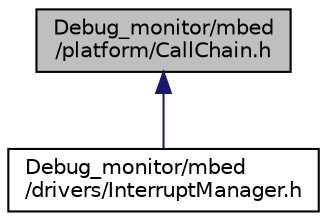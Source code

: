 digraph "Debug_monitor/mbed/platform/CallChain.h"
{
 // LATEX_PDF_SIZE
  edge [fontname="Helvetica",fontsize="10",labelfontname="Helvetica",labelfontsize="10"];
  node [fontname="Helvetica",fontsize="10",shape=record];
  Node1 [label="Debug_monitor/mbed\l/platform/CallChain.h",height=0.2,width=0.4,color="black", fillcolor="grey75", style="filled", fontcolor="black",tooltip=" "];
  Node1 -> Node2 [dir="back",color="midnightblue",fontsize="10",style="solid",fontname="Helvetica"];
  Node2 [label="Debug_monitor/mbed\l/drivers/InterruptManager.h",height=0.2,width=0.4,color="black", fillcolor="white", style="filled",URL="$_interrupt_manager_8h.html",tooltip=" "];
}
